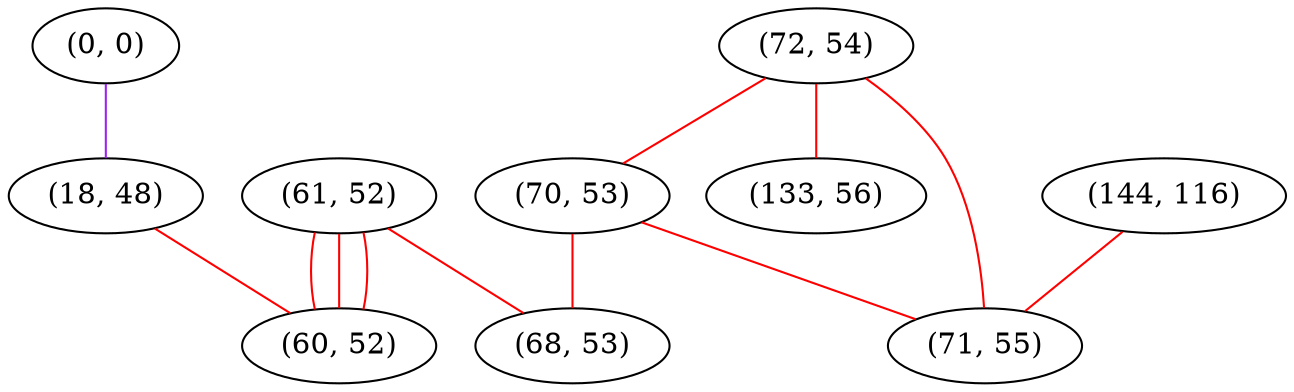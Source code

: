 graph "" {
"(0, 0)";
"(72, 54)";
"(61, 52)";
"(70, 53)";
"(18, 48)";
"(60, 52)";
"(133, 56)";
"(144, 116)";
"(68, 53)";
"(71, 55)";
"(0, 0)" -- "(18, 48)"  [color=purple, key=0, weight=4];
"(72, 54)" -- "(133, 56)"  [color=red, key=0, weight=1];
"(72, 54)" -- "(71, 55)"  [color=red, key=0, weight=1];
"(72, 54)" -- "(70, 53)"  [color=red, key=0, weight=1];
"(61, 52)" -- "(68, 53)"  [color=red, key=0, weight=1];
"(61, 52)" -- "(60, 52)"  [color=red, key=0, weight=1];
"(61, 52)" -- "(60, 52)"  [color=red, key=1, weight=1];
"(61, 52)" -- "(60, 52)"  [color=red, key=2, weight=1];
"(70, 53)" -- "(68, 53)"  [color=red, key=0, weight=1];
"(70, 53)" -- "(71, 55)"  [color=red, key=0, weight=1];
"(18, 48)" -- "(60, 52)"  [color=red, key=0, weight=1];
"(144, 116)" -- "(71, 55)"  [color=red, key=0, weight=1];
}
